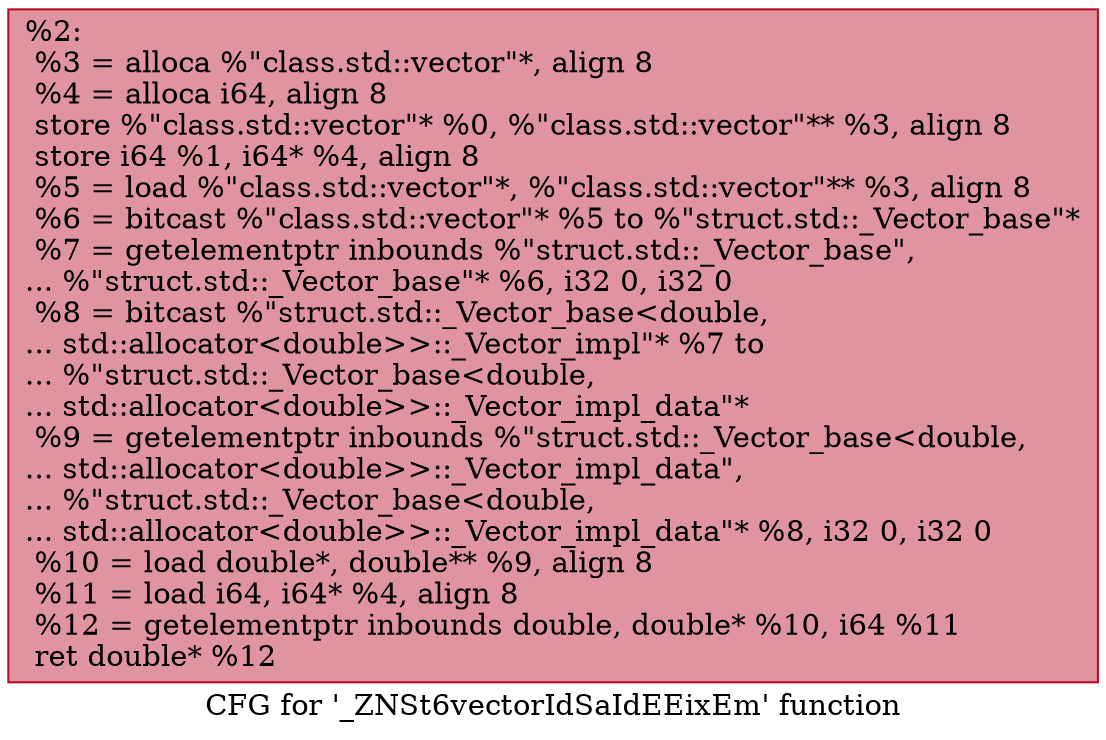 digraph "CFG for '_ZNSt6vectorIdSaIdEEixEm' function" {
	label="CFG for '_ZNSt6vectorIdSaIdEEixEm' function";

	Node0x55c034115890 [shape=record,color="#b70d28ff", style=filled, fillcolor="#b70d2870",label="{%2:\l  %3 = alloca %\"class.std::vector\"*, align 8\l  %4 = alloca i64, align 8\l  store %\"class.std::vector\"* %0, %\"class.std::vector\"** %3, align 8\l  store i64 %1, i64* %4, align 8\l  %5 = load %\"class.std::vector\"*, %\"class.std::vector\"** %3, align 8\l  %6 = bitcast %\"class.std::vector\"* %5 to %\"struct.std::_Vector_base\"*\l  %7 = getelementptr inbounds %\"struct.std::_Vector_base\",\l... %\"struct.std::_Vector_base\"* %6, i32 0, i32 0\l  %8 = bitcast %\"struct.std::_Vector_base\<double,\l... std::allocator\<double\>\>::_Vector_impl\"* %7 to\l... %\"struct.std::_Vector_base\<double,\l... std::allocator\<double\>\>::_Vector_impl_data\"*\l  %9 = getelementptr inbounds %\"struct.std::_Vector_base\<double,\l... std::allocator\<double\>\>::_Vector_impl_data\",\l... %\"struct.std::_Vector_base\<double,\l... std::allocator\<double\>\>::_Vector_impl_data\"* %8, i32 0, i32 0\l  %10 = load double*, double** %9, align 8\l  %11 = load i64, i64* %4, align 8\l  %12 = getelementptr inbounds double, double* %10, i64 %11\l  ret double* %12\l}"];
}
